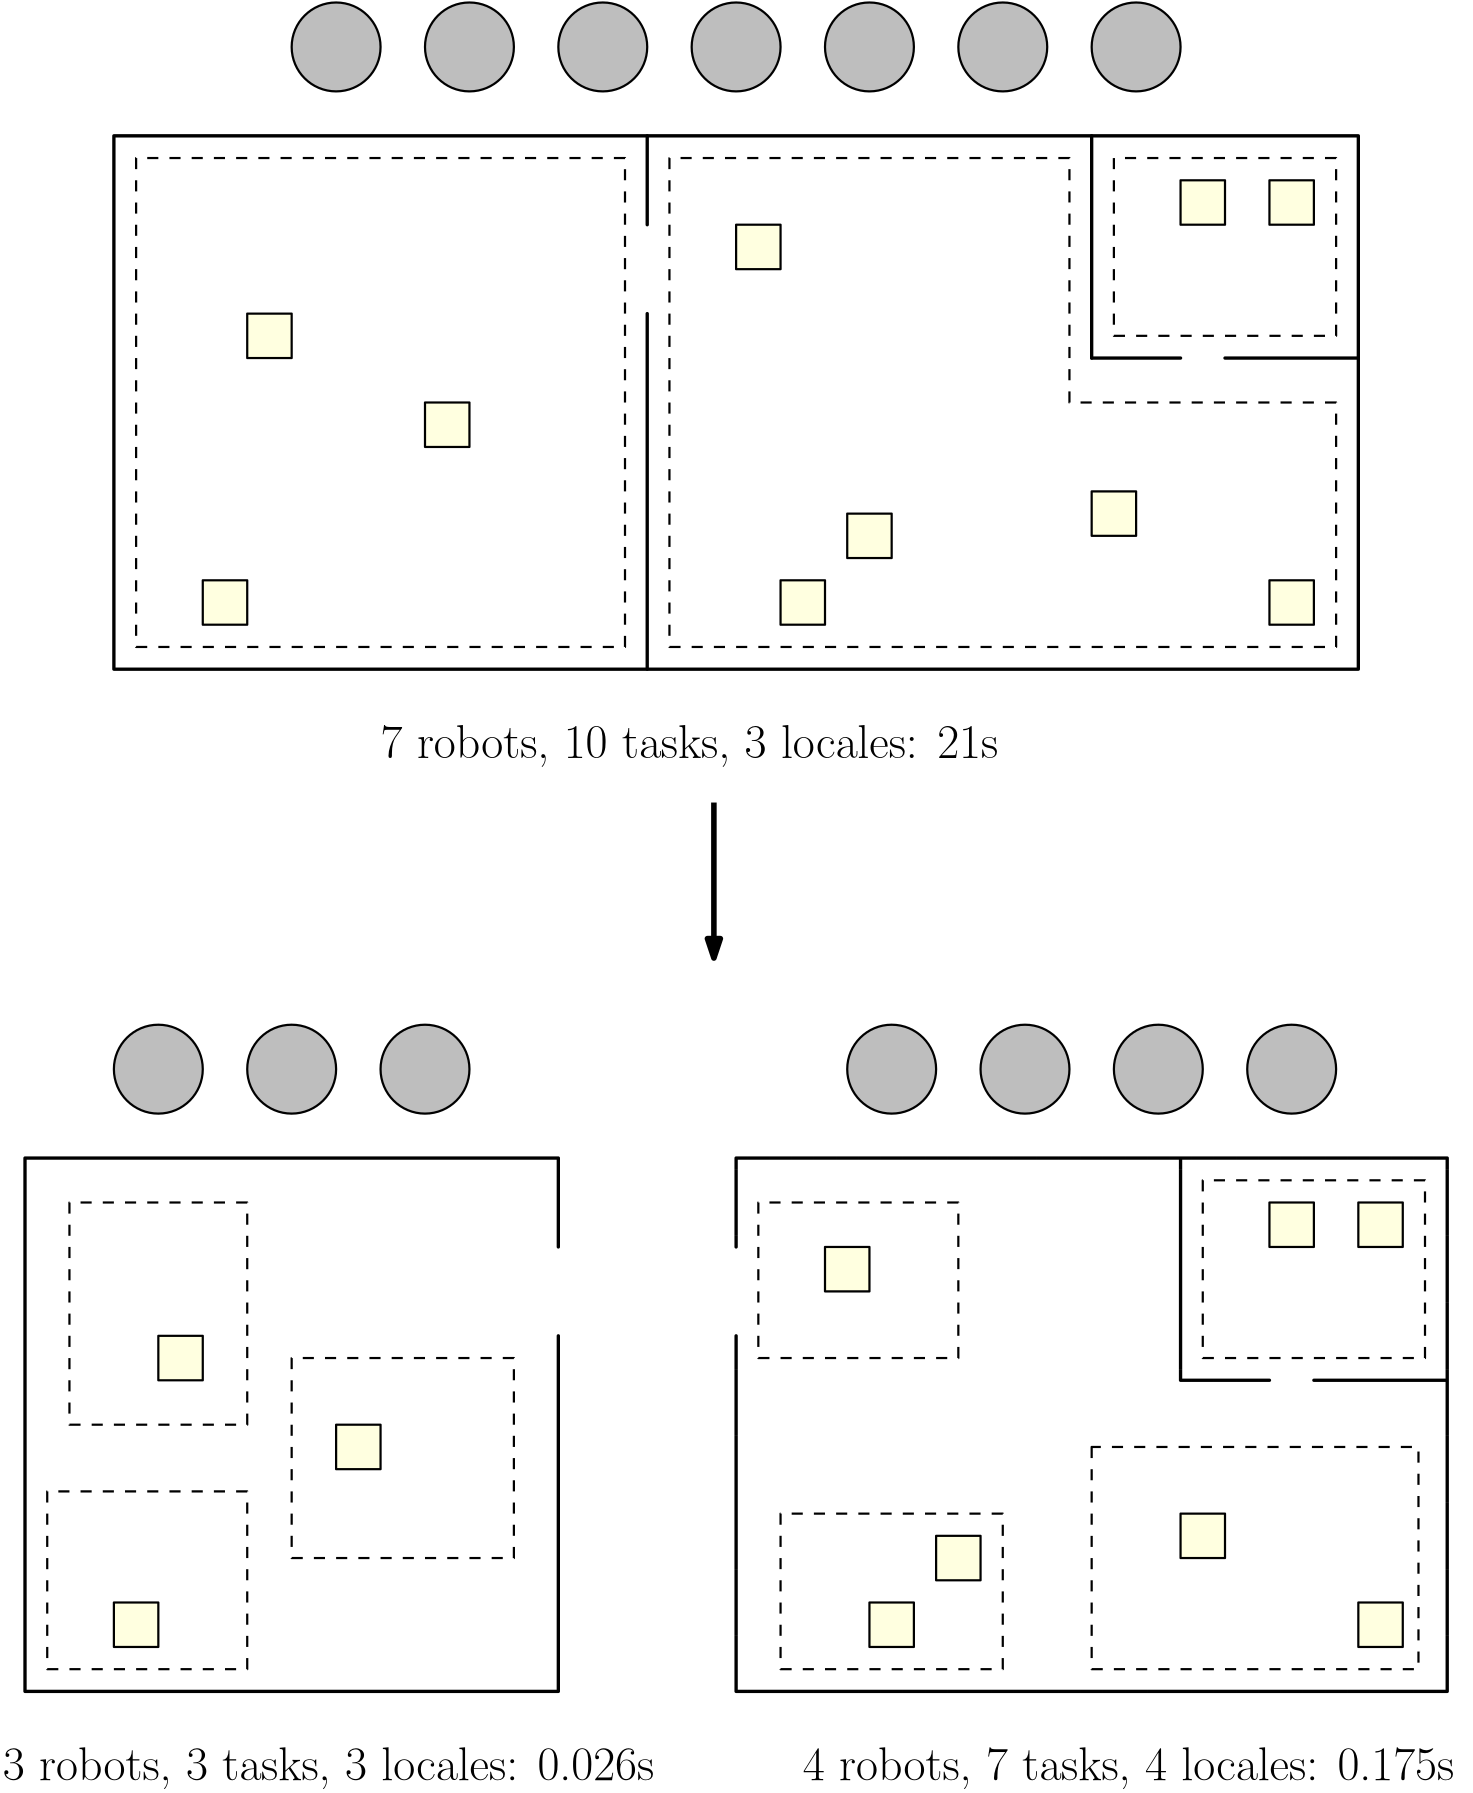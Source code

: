 <?xml version="1.0"?>
<!DOCTYPE ipe SYSTEM "ipe.dtd">
<ipe version="70218" creator="Ipe 7.2.24">
<info created="D:20220425164801" modified="D:20220505173315"/>
<ipestyle name="basic">
<symbol name="arrow/arc(spx)">
<path stroke="sym-stroke" fill="sym-stroke" pen="sym-pen">
0 0 m
-1 0.333 l
-1 -0.333 l
h
</path>
</symbol>
<symbol name="arrow/farc(spx)">
<path stroke="sym-stroke" fill="white" pen="sym-pen">
0 0 m
-1 0.333 l
-1 -0.333 l
h
</path>
</symbol>
<symbol name="arrow/ptarc(spx)">
<path stroke="sym-stroke" fill="sym-stroke" pen="sym-pen">
0 0 m
-1 0.333 l
-0.8 0 l
-1 -0.333 l
h
</path>
</symbol>
<symbol name="arrow/fptarc(spx)">
<path stroke="sym-stroke" fill="white" pen="sym-pen">
0 0 m
-1 0.333 l
-0.8 0 l
-1 -0.333 l
h
</path>
</symbol>
<symbol name="mark/circle(sx)" transformations="translations">
<path fill="sym-stroke">
0.6 0 0 0.6 0 0 e
0.4 0 0 0.4 0 0 e
</path>
</symbol>
<symbol name="mark/disk(sx)" transformations="translations">
<path fill="sym-stroke">
0.6 0 0 0.6 0 0 e
</path>
</symbol>
<symbol name="mark/fdisk(sfx)" transformations="translations">
<group>
<path fill="sym-fill">
0.5 0 0 0.5 0 0 e
</path>
<path fill="sym-stroke" fillrule="eofill">
0.6 0 0 0.6 0 0 e
0.4 0 0 0.4 0 0 e
</path>
</group>
</symbol>
<symbol name="mark/box(sx)" transformations="translations">
<path fill="sym-stroke" fillrule="eofill">
-0.6 -0.6 m
0.6 -0.6 l
0.6 0.6 l
-0.6 0.6 l
h
-0.4 -0.4 m
0.4 -0.4 l
0.4 0.4 l
-0.4 0.4 l
h
</path>
</symbol>
<symbol name="mark/square(sx)" transformations="translations">
<path fill="sym-stroke">
-0.6 -0.6 m
0.6 -0.6 l
0.6 0.6 l
-0.6 0.6 l
h
</path>
</symbol>
<symbol name="mark/fsquare(sfx)" transformations="translations">
<group>
<path fill="sym-fill">
-0.5 -0.5 m
0.5 -0.5 l
0.5 0.5 l
-0.5 0.5 l
h
</path>
<path fill="sym-stroke" fillrule="eofill">
-0.6 -0.6 m
0.6 -0.6 l
0.6 0.6 l
-0.6 0.6 l
h
-0.4 -0.4 m
0.4 -0.4 l
0.4 0.4 l
-0.4 0.4 l
h
</path>
</group>
</symbol>
<symbol name="mark/cross(sx)" transformations="translations">
<group>
<path fill="sym-stroke">
-0.43 -0.57 m
0.57 0.43 l
0.43 0.57 l
-0.57 -0.43 l
h
</path>
<path fill="sym-stroke">
-0.43 0.57 m
0.57 -0.43 l
0.43 -0.57 l
-0.57 0.43 l
h
</path>
</group>
</symbol>
<symbol name="arrow/fnormal(spx)">
<path stroke="sym-stroke" fill="white" pen="sym-pen">
0 0 m
-1 0.333 l
-1 -0.333 l
h
</path>
</symbol>
<symbol name="arrow/pointed(spx)">
<path stroke="sym-stroke" fill="sym-stroke" pen="sym-pen">
0 0 m
-1 0.333 l
-0.8 0 l
-1 -0.333 l
h
</path>
</symbol>
<symbol name="arrow/fpointed(spx)">
<path stroke="sym-stroke" fill="white" pen="sym-pen">
0 0 m
-1 0.333 l
-0.8 0 l
-1 -0.333 l
h
</path>
</symbol>
<symbol name="arrow/linear(spx)">
<path stroke="sym-stroke" pen="sym-pen">
-1 0.333 m
0 0 l
-1 -0.333 l
</path>
</symbol>
<symbol name="arrow/fdouble(spx)">
<path stroke="sym-stroke" fill="white" pen="sym-pen">
0 0 m
-1 0.333 l
-1 -0.333 l
h
-1 0 m
-2 0.333 l
-2 -0.333 l
h
</path>
</symbol>
<symbol name="arrow/double(spx)">
<path stroke="sym-stroke" fill="sym-stroke" pen="sym-pen">
0 0 m
-1 0.333 l
-1 -0.333 l
h
-1 0 m
-2 0.333 l
-2 -0.333 l
h
</path>
</symbol>
<symbol name="arrow/mid-normal(spx)">
<path stroke="sym-stroke" fill="sym-stroke" pen="sym-pen">
0.5 0 m
-0.5 0.333 l
-0.5 -0.333 l
h
</path>
</symbol>
<symbol name="arrow/mid-fnormal(spx)">
<path stroke="sym-stroke" fill="white" pen="sym-pen">
0.5 0 m
-0.5 0.333 l
-0.5 -0.333 l
h
</path>
</symbol>
<symbol name="arrow/mid-pointed(spx)">
<path stroke="sym-stroke" fill="sym-stroke" pen="sym-pen">
0.5 0 m
-0.5 0.333 l
-0.3 0 l
-0.5 -0.333 l
h
</path>
</symbol>
<symbol name="arrow/mid-fpointed(spx)">
<path stroke="sym-stroke" fill="white" pen="sym-pen">
0.5 0 m
-0.5 0.333 l
-0.3 0 l
-0.5 -0.333 l
h
</path>
</symbol>
<symbol name="arrow/mid-double(spx)">
<path stroke="sym-stroke" fill="sym-stroke" pen="sym-pen">
1 0 m
0 0.333 l
0 -0.333 l
h
0 0 m
-1 0.333 l
-1 -0.333 l
h
</path>
</symbol>
<symbol name="arrow/mid-fdouble(spx)">
<path stroke="sym-stroke" fill="white" pen="sym-pen">
1 0 m
0 0.333 l
0 -0.333 l
h
0 0 m
-1 0.333 l
-1 -0.333 l
h
</path>
</symbol>
<anglesize name="22.5 deg" value="22.5"/>
<anglesize name="30 deg" value="30"/>
<anglesize name="45 deg" value="45"/>
<anglesize name="60 deg" value="60"/>
<anglesize name="90 deg" value="90"/>
<arrowsize name="large" value="10"/>
<arrowsize name="small" value="5"/>
<arrowsize name="tiny" value="3"/>
<color name="blue" value="0 0 1"/>
<color name="brown" value="0.647 0.165 0.165"/>
<color name="darkblue" value="0 0 0.545"/>
<color name="darkcyan" value="0 0.545 0.545"/>
<color name="darkgray" value="0.663"/>
<color name="darkgreen" value="0 0.392 0"/>
<color name="darkmagenta" value="0.545 0 0.545"/>
<color name="darkorange" value="1 0.549 0"/>
<color name="darkred" value="0.545 0 0"/>
<color name="gold" value="1 0.843 0"/>
<color name="gray" value="0.745"/>
<color name="green" value="0 1 0"/>
<color name="lightblue" value="0.678 0.847 0.902"/>
<color name="lightcyan" value="0.878 1 1"/>
<color name="lightgray" value="0.827"/>
<color name="lightgreen" value="0.565 0.933 0.565"/>
<color name="lightyellow" value="1 1 0.878"/>
<color name="navy" value="0 0 0.502"/>
<color name="orange" value="1 0.647 0"/>
<color name="pink" value="1 0.753 0.796"/>
<color name="purple" value="0.627 0.125 0.941"/>
<color name="red" value="1 0 0"/>
<color name="seagreen" value="0.18 0.545 0.341"/>
<color name="turquoise" value="0.251 0.878 0.816"/>
<color name="violet" value="0.933 0.51 0.933"/>
<color name="yellow" value="1 1 0"/>
<dashstyle name="dash dot dotted" value="[4 2 1 2 1 2] 0"/>
<dashstyle name="dash dotted" value="[4 2 1 2] 0"/>
<dashstyle name="dashed" value="[4] 0"/>
<dashstyle name="dotted" value="[1 3] 0"/>
<gridsize name="10 pts (~3.5 mm)" value="10"/>
<gridsize name="14 pts (~5 mm)" value="14"/>
<gridsize name="16 pts (~6 mm)" value="16"/>
<gridsize name="20 pts (~7 mm)" value="20"/>
<gridsize name="28 pts (~10 mm)" value="28"/>
<gridsize name="32 pts (~12 mm)" value="32"/>
<gridsize name="4 pts" value="4"/>
<gridsize name="56 pts (~20 mm)" value="56"/>
<gridsize name="8 pts (~3 mm)" value="8"/>
<opacity name="10%" value="0.1"/>
<opacity name="30%" value="0.3"/>
<opacity name="50%" value="0.5"/>
<opacity name="75%" value="0.75"/>
<pen name="fat" value="1.2"/>
<pen name="heavier" value="0.8"/>
<pen name="ultrafat" value="2"/>
<symbolsize name="large" value="5"/>
<symbolsize name="small" value="2"/>
<symbolsize name="tiny" value="1.1"/>
<textsize name="Huge" value="\Huge"/>
<textsize name="LARGE" value="\LARGE"/>
<textsize name="Large" value="\Large"/>
<textsize name="footnote" value="\footnotesize"/>
<textsize name="huge" value="\huge"/>
<textsize name="large" value="\large"/>
<textsize name="small" value="\small"/>
<textsize name="tiny" value="\tiny"/>
<textstyle name="center" begin="\begin{center}" end="\end{center}"/>
<textstyle name="item" begin="\begin{itemize}\item{}" end="\end{itemize}"/>
<textstyle name="itemize" begin="\begin{itemize}" end="\end{itemize}"/>
<tiling name="falling" angle="-60" step="4" width="1"/>
<tiling name="rising" angle="30" step="4" width="1"/>
</ipestyle>
<page>
<layer name="alpha"/>
<view layers="alpha" active="alpha"/>
<path layer="alpha" matrix="1 0 0 1 8 0" stroke="black" pen="fat">
64 704 m
64 512 l
512 512 l
512 704 l
h
</path>
<path matrix="1 0 0 1 8 0" stroke="black" fill="lightyellow" pen="heavier">
112 640 m
112 624 l
128 624 l
128 640 l
h
</path>
<path matrix="1 0 0 1 8 0" stroke="black" fill="lightyellow" pen="heavier">
176 608 m
176 592 l
192 592 l
192 608 l
h
</path>
<path matrix="1 0 0 1 8 0" stroke="black" fill="lightyellow" pen="heavier">
96 544 m
96 528 l
112 528 l
112 544 l
h
</path>
<path matrix="1 0 0 1 8 0" stroke="black" fill="lightyellow" pen="heavier">
288 672 m
288 656 l
304 656 l
304 672 l
h
</path>
<path matrix="1 0 0 1 40 48" stroke="black" fill="lightyellow" pen="heavier">
416 640 m
416 624 l
432 624 l
432 640 l
h
</path>
<path matrix="1 0 0 1 8 0" stroke="black" fill="lightyellow" pen="heavier">
304 528 m
304 544 l
320 544 l
320 528 l
h
</path>
<path matrix="1 0 0 1 8 0" stroke="black" pen="fat">
256 640 m
256 512 l
256 512 l
256 640 l
h
</path>
<path matrix="1 0 0 1 8 0" stroke="black" pen="fat">
256 704 m
256 672 l
256 672 l
256 704 l
h
</path>
<path matrix="1 0 0 1 24 -16" stroke="black" fill="gray" pen="heavier">
16 0 0 16 128 752 e
</path>
<path matrix="1 0 0 1 72 -16" stroke="black" fill="gray" pen="heavier">
16 0 0 16 128 752 e
</path>
<path matrix="1 0 0 1 120 -16" stroke="black" fill="gray" pen="heavier">
16 0 0 16 128 752 e
</path>
<path matrix="1 0 0 1 168 -16" stroke="black" fill="gray" pen="heavier">
16 0 0 16 128 752 e
</path>
<path matrix="1 0 0 1 216 -16" stroke="black" fill="gray" pen="heavier">
16 0 0 16 128 752 e
</path>
<path matrix="1 0 0 1 264 -16" stroke="black" fill="gray" pen="heavier">
16 0 0 16 128 752 e
</path>
<path matrix="1 0 0 1 312 -16" stroke="black" fill="gray" pen="heavier">
16 0 0 16 128 752 e
</path>
<text matrix="1 0 0 1 -24 16" transformations="translations" pos="192 464" stroke="black" type="label" width="222.571" height="11.954" depth="3.35" valign="baseline" size="LARGE">7 robots, 10 tasks, 3 locales: 21s</text>
<path matrix="1 0 0 1 -24 0" stroke="black" pen="fat">
448 704 m
448 624 l
448 624 l
448 704 l
h
</path>
<path matrix="1 0 0 1 -24 0" stroke="black" pen="fat">
480 624 m
480 624 l
448 624 l
448 624 l
h
</path>
<path matrix="1.5 0 0 1 -272 0" stroke="black" pen="fat">
496 624 m
496 624 l
528 624 l
528 624 l
h
</path>
<path matrix="1 0 0 1 24 -16" stroke="black" fill="lightyellow" pen="heavier">
416 576 m
416 592 l
400 592 l
400 576 l
h
</path>
<path matrix="1 0 0 1 -24 -368" stroke="black" fill="lightyellow" pen="heavier">
112 640 m
112 624 l
128 624 l
128 640 l
h
</path>
<path matrix="1 0 0 1 -24 -368" stroke="black" fill="lightyellow" pen="heavier">
176 608 m
176 592 l
192 592 l
192 608 l
h
</path>
<path matrix="1 0 0 1 -24 -368" stroke="black" fill="lightyellow" pen="heavier">
96 544 m
96 528 l
112 528 l
112 544 l
h
</path>
<path matrix="1 0 0 1 40 -368" stroke="black" fill="lightyellow" pen="heavier">
288 672 m
288 656 l
304 656 l
304 672 l
h
</path>
<path matrix="1 0 0 1 72 -320" stroke="black" fill="lightyellow" pen="heavier">
416 640 m
416 624 l
432 624 l
432 640 l
h
</path>
<path matrix="1 0 0 1 40 -368" stroke="black" fill="lightyellow" pen="heavier">
304 528 m
304 544 l
320 544 l
320 528 l
h
</path>
<path matrix="1 0 0 1 -40 -384" stroke="black" fill="gray" pen="heavier">
16 0 0 16 128 752 e
</path>
<path matrix="1 0 0 1 8 -384" stroke="black" fill="gray" pen="heavier">
16 0 0 16 128 752 e
</path>
<path matrix="1 0 0 1 56 -384" stroke="black" fill="gray" pen="heavier">
16 0 0 16 128 752 e
</path>
<path matrix="1 0 0 1 224 -384" stroke="black" fill="gray" pen="heavier">
16 0 0 16 128 752 e
</path>
<path matrix="1 0 0 1 272 -384" stroke="black" fill="gray" pen="heavier">
16 0 0 16 128 752 e
</path>
<path matrix="1 0 0 1 320 -384" stroke="black" fill="gray" pen="heavier">
16 0 0 16 128 752 e
</path>
<path matrix="1 0 0 1 368 -384" stroke="black" fill="gray" pen="heavier">
16 0 0 16 128 752 e
</path>
<path matrix="1 0 0 1 56 -384" stroke="black" fill="lightyellow" pen="heavier">
416 576 m
416 592 l
400 592 l
400 576 l
h
</path>
<path matrix="1 0 0 1 -24 -368" stroke="black" pen="fat">
256 640 m
256 512 l
256 512 l
256 640 l
h
256 704 m
256 672 l
256 672 l
256 704 l
h
256 704 m
256 704 l
64 704 l
64 704 l
h
64 512 m
64 704 l
64 704 l
64 512 l
h
64 512 m
64 512 l
256 512 l
256 512 l
h
</path>
<path matrix="1 0 0 1 8 -64" stroke="black" fill="gray" pen="heavier">
288 368 m
288 368 l
288 368 l
288 368 l
h
</path>
<path matrix="1.25 0 0 1 -146 -32" stroke="black" dash="dashed" pen="heavier">
552 296 m
552 360 l
488 360 l
488 296 l
h
</path>
<path matrix="1 0 0 1 -24 -32" stroke="black" dash="dashed" pen="heavier">
328 352 m
328 296 l
400 296 l
400 352 l
h
</path>
<path matrix="1.47059 0 0 1.25 -211.294 -98" stroke="black" dash="dashed" pen="heavier">
432 264 m
432 200 l
512 200 l
512 264 l
h
</path>
<path matrix="1 0 0 1 -24 -32" stroke="black" dash="dashed" pen="heavier">
336 240 m
336 184 l
416 184 l
416 240 l
h
</path>
<path matrix="1 0 0 1 -24 -32" stroke="black" dash="dashed" pen="heavier">
208 248 m
208 248 l
208 248 l
208 248 l
h
</path>
<path matrix="1 0 0 1 -24 -32" stroke="black" dash="dashed" pen="heavier">
144 272 m
144 352 l
80 352 l
80 272 l
h
</path>
<path matrix="1 0 0 1 -24 -32" stroke="black" dash="dashed" pen="heavier">
160 296 m
160 224 l
240 224 l
240 296 l
h
</path>
<path matrix="1 0 0 1 -24 -32" stroke="black" dash="dashed" pen="heavier">
144 184 m
144 248 l
72 248 l
72 184 l
h
</path>
<path matrix="1 0 0 1 -24 0" stroke="black" dash="dashed" pen="heavier">
104 696 m
104 520 l
280 520 l
280 696 l
h
</path>
<path matrix="1.25 0 0 1 -138 0" stroke="black" dash="dashed" pen="heavier">
456 696 m
456 632 l
520 632 l
520 696 l
h
</path>
<path matrix="1 0 0 1 -24 0" stroke="black" dash="dashed" pen="heavier">
440 696 m
296 696 l
296 520 l
536 520 l
536 608 l
440 608 l
h
</path>
<path stroke="black" pen="ultrafat" arrow="normal/normal">
288 464 m
288 408 l
</path>
<text matrix="1 0 0 1 -32 0" transformations="translations" pos="64 112" stroke="black" type="label" width="239.961" height="11.954" depth="3.35" valign="baseline" size="LARGE">3 robots, 3 tasks, 3 locales: 0.026s
</text>
<text matrix="1 0 0 1 -32 0" transformations="translations" pos="352 112" stroke="black" type="label" width="239.961" height="11.954" depth="3.35" valign="baseline" size="LARGE">4 robots, 7 tasks, 4 locales: 0.175s
</text>
<path matrix="1 0 0 1 64 -344" stroke="black" fill="lightyellow" pen="heavier">
304 528 m
304 544 l
320 544 l
320 528 l
h
</path>
<path matrix="1 0 0 1 216 -224" stroke="black" fill="lightyellow" pen="heavier">
304 528 m
304 544 l
320 544 l
320 528 l
h
</path>
<path matrix="1 0 0 1 32 24" stroke="black" fill="lightyellow" pen="heavier">
304 528 m
304 544 l
320 544 l
320 528 l
h
</path>
<path matrix="1 0 0 1 184 144" stroke="black" fill="lightyellow" pen="heavier">
304 528 m
304 544 l
320 544 l
320 528 l
h
</path>
<path matrix="1 0 0 1 184 0" stroke="black" fill="lightyellow" pen="heavier">
304 528 m
304 544 l
320 544 l
320 528 l
h
</path>
<path matrix="1 0 0 1 216 -368" stroke="black" fill="lightyellow" pen="heavier">
304 528 m
304 544 l
320 544 l
320 528 l
h
</path>
<path matrix="1 0 0 1 -24 -32" stroke="black" dash="dashed" pen="fat">
480 368 m
480 288 l
480 288 l
480 368 l
h
512 288 m
512 288 l
480 288 l
480 288 l
h
528 288 m
528 288 l
576 288 l
576 288 l
h
576.002 368 m
576.002 368 l
320.001 368 l
320.001 368 l
h
320 368 m
320 336 l
320 336 l
320 368 l
h
320.001 176 m
320.001 176 l
576.002 176 l
576.002 176 l
h
576 176 m
576 368 l
576 368 l
576 176 l
h
320 304 m
320 176 l
320 176 l
320 304 l
h
</path>
</page>
</ipe>
